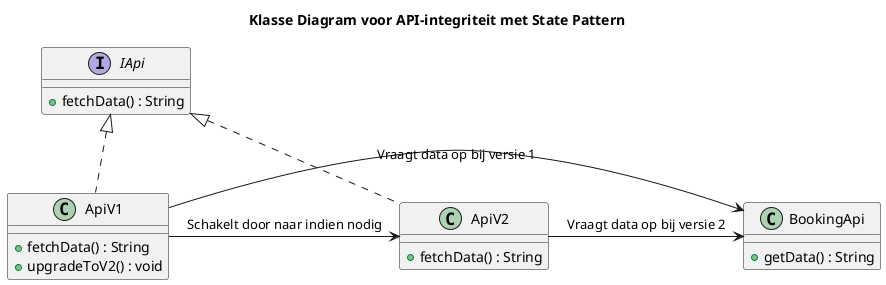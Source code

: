 @startuml

title Klasse Diagram voor API-integriteit met State Pattern

interface IApi {
    + fetchData() : String
}

class ApiV1 {
    + fetchData() : String
    + upgradeToV2() : void
}

class ApiV2 {
    + fetchData() : String
}

class BookingApi {
    + getData() : String
}

IApi <|.. ApiV1
IApi <|.. ApiV2

ApiV1 -> ApiV2 : "Schakelt door naar indien nodig"
ApiV1 -> BookingApi : "Vraagt data op bij versie 1"
ApiV2 -> BookingApi : "Vraagt data op bij versie 2"

@enduml
